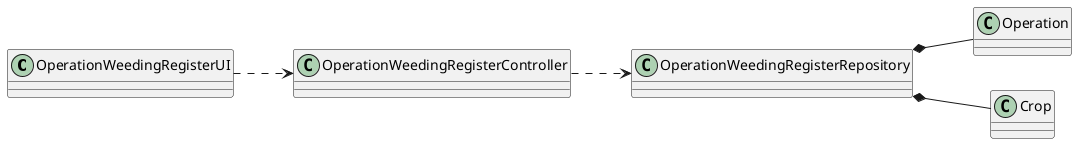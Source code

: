 @startuml
skinparam packageStyle rectangle
skinparam shadowing false
skinparam linetype polyline

skinparam classAttributeIconSize 0

left to right direction

class OperationWeedingRegisterUI{
}

class OperationWeedingRegisterController{
}

class OperationWeedingRegisterRepository{
}

class Operation{
}

class Crop{
}
OperationWeedingRegisterUI ..> OperationWeedingRegisterController
OperationWeedingRegisterController ..> OperationWeedingRegisterRepository
OperationWeedingRegisterRepository *-- Crop
OperationWeedingRegisterRepository *-- Operation

@enduml